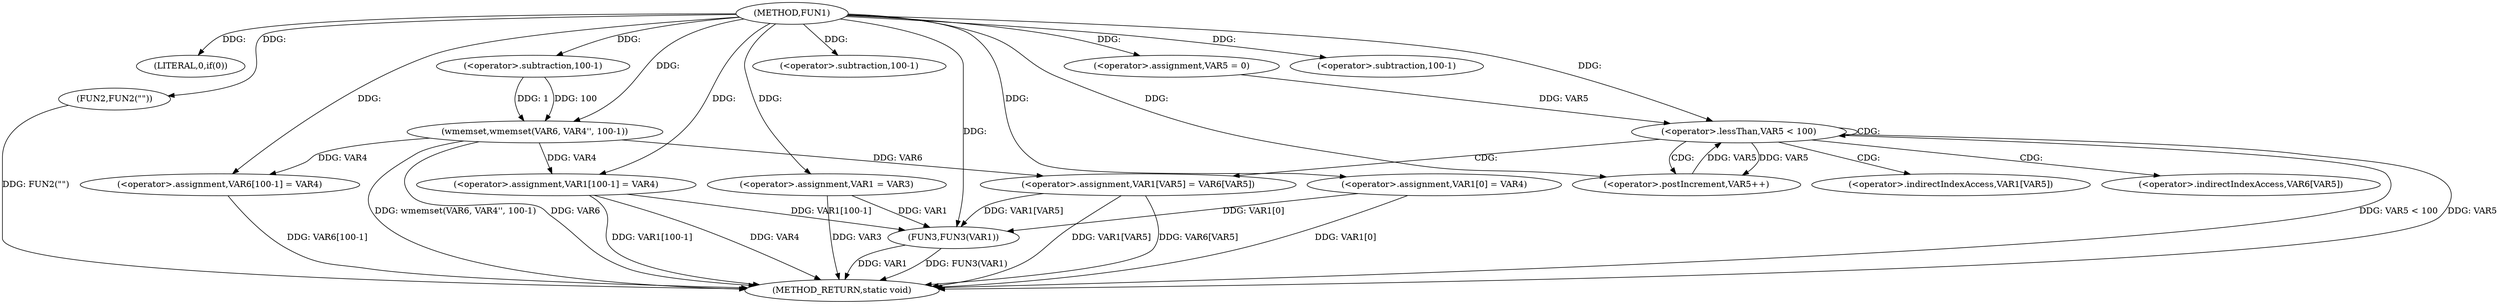 digraph FUN1 {  
"1000100" [label = "(METHOD,FUN1)" ]
"1000162" [label = "(METHOD_RETURN,static void)" ]
"1000106" [label = "(LITERAL,0,if(0))" ]
"1000108" [label = "(FUN2,FUN2(\"\"))" ]
"1000112" [label = "(<operator>.assignment,VAR1 = VAR3)" ]
"1000115" [label = "(<operator>.assignment,VAR1[0] = VAR4)" ]
"1000123" [label = "(wmemset,wmemset(VAR6, VAR4'', 100-1))" ]
"1000126" [label = "(<operator>.subtraction,100-1)" ]
"1000129" [label = "(<operator>.assignment,VAR6[100-1] = VAR4)" ]
"1000132" [label = "(<operator>.subtraction,100-1)" ]
"1000137" [label = "(<operator>.assignment,VAR5 = 0)" ]
"1000140" [label = "(<operator>.lessThan,VAR5 < 100)" ]
"1000143" [label = "(<operator>.postIncrement,VAR5++)" ]
"1000146" [label = "(<operator>.assignment,VAR1[VAR5] = VAR6[VAR5])" ]
"1000153" [label = "(<operator>.assignment,VAR1[100-1] = VAR4)" ]
"1000156" [label = "(<operator>.subtraction,100-1)" ]
"1000160" [label = "(FUN3,FUN3(VAR1))" ]
"1000147" [label = "(<operator>.indirectIndexAccess,VAR1[VAR5])" ]
"1000150" [label = "(<operator>.indirectIndexAccess,VAR6[VAR5])" ]
  "1000153" -> "1000162"  [ label = "DDG: VAR4"] 
  "1000129" -> "1000162"  [ label = "DDG: VAR6[100-1]"] 
  "1000108" -> "1000162"  [ label = "DDG: FUN2(\"\")"] 
  "1000140" -> "1000162"  [ label = "DDG: VAR5 < 100"] 
  "1000153" -> "1000162"  [ label = "DDG: VAR1[100-1]"] 
  "1000146" -> "1000162"  [ label = "DDG: VAR6[VAR5]"] 
  "1000123" -> "1000162"  [ label = "DDG: VAR6"] 
  "1000112" -> "1000162"  [ label = "DDG: VAR3"] 
  "1000160" -> "1000162"  [ label = "DDG: FUN3(VAR1)"] 
  "1000123" -> "1000162"  [ label = "DDG: wmemset(VAR6, VAR4'', 100-1)"] 
  "1000140" -> "1000162"  [ label = "DDG: VAR5"] 
  "1000146" -> "1000162"  [ label = "DDG: VAR1[VAR5]"] 
  "1000160" -> "1000162"  [ label = "DDG: VAR1"] 
  "1000115" -> "1000162"  [ label = "DDG: VAR1[0]"] 
  "1000100" -> "1000106"  [ label = "DDG: "] 
  "1000100" -> "1000108"  [ label = "DDG: "] 
  "1000100" -> "1000112"  [ label = "DDG: "] 
  "1000100" -> "1000115"  [ label = "DDG: "] 
  "1000100" -> "1000123"  [ label = "DDG: "] 
  "1000126" -> "1000123"  [ label = "DDG: 100"] 
  "1000126" -> "1000123"  [ label = "DDG: 1"] 
  "1000100" -> "1000126"  [ label = "DDG: "] 
  "1000123" -> "1000129"  [ label = "DDG: VAR4"] 
  "1000100" -> "1000129"  [ label = "DDG: "] 
  "1000100" -> "1000132"  [ label = "DDG: "] 
  "1000100" -> "1000137"  [ label = "DDG: "] 
  "1000143" -> "1000140"  [ label = "DDG: VAR5"] 
  "1000137" -> "1000140"  [ label = "DDG: VAR5"] 
  "1000100" -> "1000140"  [ label = "DDG: "] 
  "1000140" -> "1000143"  [ label = "DDG: VAR5"] 
  "1000100" -> "1000143"  [ label = "DDG: "] 
  "1000123" -> "1000146"  [ label = "DDG: VAR6"] 
  "1000100" -> "1000153"  [ label = "DDG: "] 
  "1000123" -> "1000153"  [ label = "DDG: VAR4"] 
  "1000100" -> "1000156"  [ label = "DDG: "] 
  "1000153" -> "1000160"  [ label = "DDG: VAR1[100-1]"] 
  "1000112" -> "1000160"  [ label = "DDG: VAR1"] 
  "1000146" -> "1000160"  [ label = "DDG: VAR1[VAR5]"] 
  "1000115" -> "1000160"  [ label = "DDG: VAR1[0]"] 
  "1000100" -> "1000160"  [ label = "DDG: "] 
  "1000140" -> "1000147"  [ label = "CDG: "] 
  "1000140" -> "1000150"  [ label = "CDG: "] 
  "1000140" -> "1000146"  [ label = "CDG: "] 
  "1000140" -> "1000143"  [ label = "CDG: "] 
  "1000140" -> "1000140"  [ label = "CDG: "] 
}
